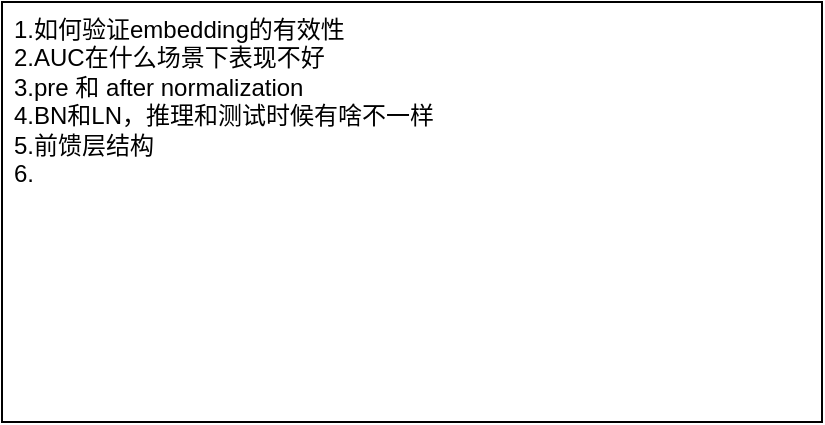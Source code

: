 <mxfile version="24.7.10">
  <diagram name="第 1 页" id="p7bdQWLHZcDDAwyAclO7">
    <mxGraphModel dx="660" dy="360" grid="1" gridSize="10" guides="1" tooltips="1" connect="1" arrows="1" fold="1" page="0" pageScale="1" pageWidth="827" pageHeight="1169" math="0" shadow="0">
      <root>
        <mxCell id="0" />
        <mxCell id="1" parent="0" />
        <mxCell id="JpPuyHW-M_ndnzIqGpJT-1" value="1.如何验证embedding的有效性&lt;div&gt;2.AUC在什么场景下表现不好&lt;/div&gt;&lt;div&gt;3.pre 和 after normalization&lt;/div&gt;&lt;div&gt;4.BN和LN，推理和测试时候有啥不一样&lt;/div&gt;&lt;div&gt;5.前馈层结构&lt;/div&gt;&lt;div&gt;6.&lt;/div&gt;" style="rounded=0;whiteSpace=wrap;html=1;align=left;verticalAlign=top;spacingLeft=4;" vertex="1" parent="1">
          <mxGeometry x="60" y="190" width="410" height="210" as="geometry" />
        </mxCell>
      </root>
    </mxGraphModel>
  </diagram>
</mxfile>

